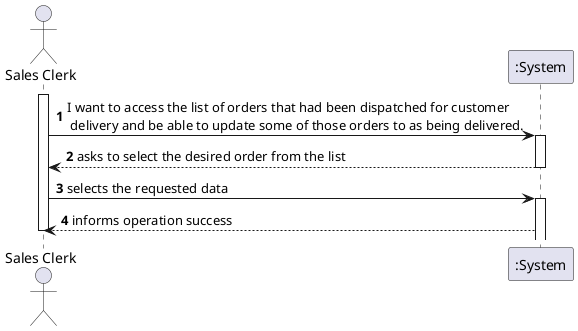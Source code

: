 @startuml
actor "Sales Clerk" as WE
participant ":System" as System

autonumber
activate WE
WE -> System: I want to access the list of orders that had been dispatched for customer \n delivery and be able to update some of those orders to as being delivered.
activate System
System --> WE: asks to select the desired order from the list
deactivate System
WE -> System: selects the requested data
activate System
System --> WE: informs operation success
deactivate WE


@enduml